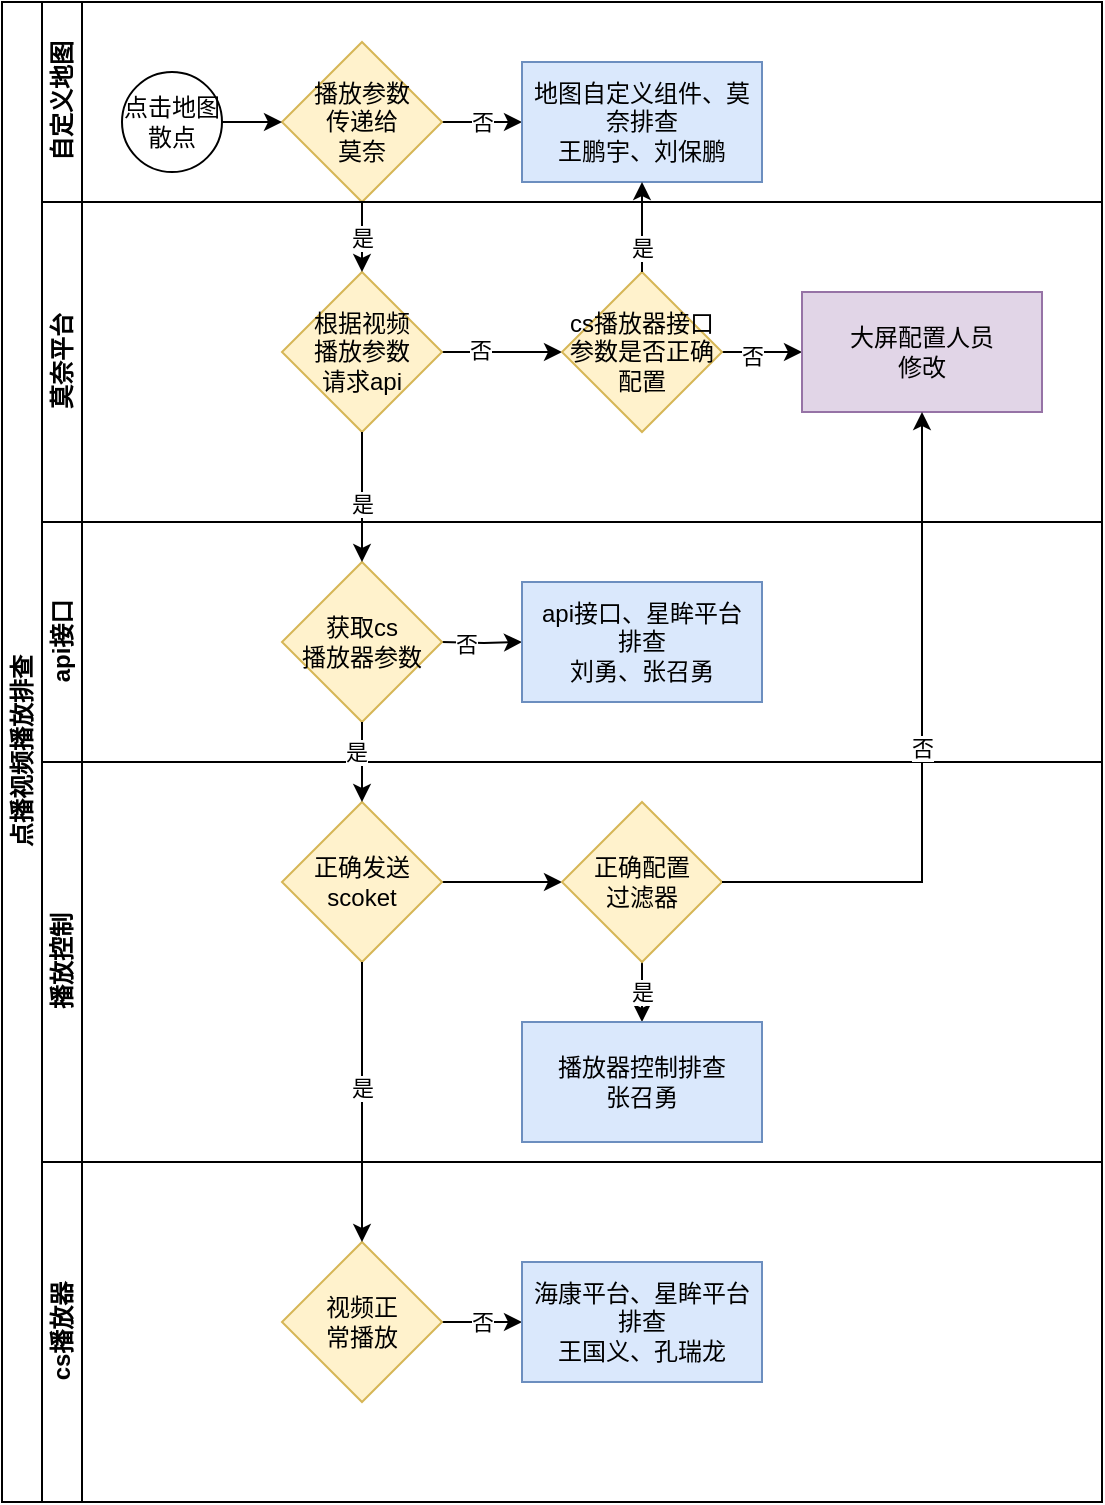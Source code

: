 <mxfile version="15.0.3" type="github">
  <diagram id="prtHgNgQTEPvFCAcTncT" name="Page-1">
    <mxGraphModel dx="1395" dy="864" grid="1" gridSize="10" guides="1" tooltips="1" connect="1" arrows="1" fold="1" page="1" pageScale="1" pageWidth="827" pageHeight="1169" math="0" shadow="0">
      <root>
        <mxCell id="0" />
        <mxCell id="1" parent="0" />
        <mxCell id="dNxyNK7c78bLwvsdeMH5-19" value="点播视频播放排查" style="swimlane;html=1;childLayout=stackLayout;resizeParent=1;resizeParentMax=0;horizontal=0;startSize=20;horizontalStack=0;" parent="1" vertex="1">
          <mxGeometry x="120" y="120" width="550" height="750" as="geometry" />
        </mxCell>
        <mxCell id="dNxyNK7c78bLwvsdeMH5-20" value="自定义地图" style="swimlane;html=1;startSize=20;horizontal=0;" parent="dNxyNK7c78bLwvsdeMH5-19" vertex="1">
          <mxGeometry x="20" width="530" height="100" as="geometry" />
        </mxCell>
        <mxCell id="dNxyNK7c78bLwvsdeMH5-23" value="点击地图散点" style="ellipse;whiteSpace=wrap;html=1;" parent="dNxyNK7c78bLwvsdeMH5-20" vertex="1">
          <mxGeometry x="40" y="35" width="50" height="50" as="geometry" />
        </mxCell>
        <mxCell id="dNxyNK7c78bLwvsdeMH5-33" value="" style="edgeStyle=orthogonalEdgeStyle;rounded=0;orthogonalLoop=1;jettySize=auto;html=1;endArrow=classic;endFill=1;" parent="dNxyNK7c78bLwvsdeMH5-20" edge="1">
          <mxGeometry relative="1" as="geometry">
            <mxPoint x="320" y="60" as="sourcePoint" />
            <mxPoint x="360" y="60" as="targetPoint" />
          </mxGeometry>
        </mxCell>
        <mxCell id="F8IMX9KvCfwSF9t3Y9Og-16" value="否" style="edgeStyle=orthogonalEdgeStyle;rounded=0;orthogonalLoop=1;jettySize=auto;html=1;" edge="1" parent="dNxyNK7c78bLwvsdeMH5-20" source="F8IMX9KvCfwSF9t3Y9Og-14" target="F8IMX9KvCfwSF9t3Y9Og-15">
          <mxGeometry relative="1" as="geometry" />
        </mxCell>
        <mxCell id="F8IMX9KvCfwSF9t3Y9Og-14" value="播放参数&lt;br&gt;传递给&lt;br&gt;莫奈" style="rhombus;whiteSpace=wrap;html=1;fillColor=#fff2cc;strokeColor=#d6b656;" vertex="1" parent="dNxyNK7c78bLwvsdeMH5-20">
          <mxGeometry x="120" y="20" width="80" height="80" as="geometry" />
        </mxCell>
        <mxCell id="dNxyNK7c78bLwvsdeMH5-25" value="" style="edgeStyle=orthogonalEdgeStyle;rounded=0;orthogonalLoop=1;jettySize=auto;html=1;" parent="dNxyNK7c78bLwvsdeMH5-20" source="dNxyNK7c78bLwvsdeMH5-23" target="F8IMX9KvCfwSF9t3Y9Og-14" edge="1">
          <mxGeometry relative="1" as="geometry">
            <mxPoint x="120" y="60" as="targetPoint" />
          </mxGeometry>
        </mxCell>
        <mxCell id="F8IMX9KvCfwSF9t3Y9Og-15" value="地图自定义组件、莫奈排查&lt;br&gt;王鹏宇、刘保鹏&lt;br&gt;" style="whiteSpace=wrap;html=1;fillColor=#dae8fc;strokeColor=#6c8ebf;" vertex="1" parent="dNxyNK7c78bLwvsdeMH5-20">
          <mxGeometry x="240" y="30" width="120" height="60" as="geometry" />
        </mxCell>
        <mxCell id="F8IMX9KvCfwSF9t3Y9Og-1" value="莫奈平台" style="swimlane;html=1;startSize=20;horizontal=0;" vertex="1" parent="dNxyNK7c78bLwvsdeMH5-19">
          <mxGeometry x="20" y="100" width="530" height="160" as="geometry" />
        </mxCell>
        <mxCell id="F8IMX9KvCfwSF9t3Y9Og-2" value="" style="edgeStyle=orthogonalEdgeStyle;rounded=0;orthogonalLoop=1;jettySize=auto;html=1;endArrow=classic;endFill=1;exitX=1;exitY=0.5;exitDx=0;exitDy=0;" edge="1" parent="F8IMX9KvCfwSF9t3Y9Og-1" source="F8IMX9KvCfwSF9t3Y9Og-18" target="F8IMX9KvCfwSF9t3Y9Og-4">
          <mxGeometry relative="1" as="geometry">
            <mxPoint x="200" y="60" as="sourcePoint" />
          </mxGeometry>
        </mxCell>
        <mxCell id="F8IMX9KvCfwSF9t3Y9Og-33" value="否" style="edgeLabel;html=1;align=center;verticalAlign=middle;resizable=0;points=[];" vertex="1" connectable="0" parent="F8IMX9KvCfwSF9t3Y9Og-2">
          <mxGeometry x="-0.389" y="1" relative="1" as="geometry">
            <mxPoint as="offset" />
          </mxGeometry>
        </mxCell>
        <mxCell id="F8IMX9KvCfwSF9t3Y9Og-54" value="" style="edgeStyle=orthogonalEdgeStyle;rounded=0;orthogonalLoop=1;jettySize=auto;html=1;" edge="1" parent="F8IMX9KvCfwSF9t3Y9Og-1" source="F8IMX9KvCfwSF9t3Y9Og-4" target="F8IMX9KvCfwSF9t3Y9Og-53">
          <mxGeometry relative="1" as="geometry" />
        </mxCell>
        <mxCell id="F8IMX9KvCfwSF9t3Y9Og-55" value="否" style="edgeLabel;html=1;align=center;verticalAlign=middle;resizable=0;points=[];" vertex="1" connectable="0" parent="F8IMX9KvCfwSF9t3Y9Og-54">
          <mxGeometry x="-0.244" y="-2" relative="1" as="geometry">
            <mxPoint as="offset" />
          </mxGeometry>
        </mxCell>
        <mxCell id="F8IMX9KvCfwSF9t3Y9Og-4" value="cs播放器接口参数是否正确配置" style="rhombus;whiteSpace=wrap;html=1;fontFamily=Helvetica;fontSize=12;align=center;fillColor=#fff2cc;strokeColor=#d6b656;" vertex="1" parent="F8IMX9KvCfwSF9t3Y9Og-1">
          <mxGeometry x="260" y="35" width="80" height="80" as="geometry" />
        </mxCell>
        <mxCell id="F8IMX9KvCfwSF9t3Y9Og-18" value="根据视频&lt;br&gt;播放参数&lt;br&gt;请求api" style="rhombus;whiteSpace=wrap;html=1;fillColor=#fff2cc;strokeColor=#d6b656;" vertex="1" parent="F8IMX9KvCfwSF9t3Y9Og-1">
          <mxGeometry x="120" y="35" width="80" height="80" as="geometry" />
        </mxCell>
        <mxCell id="F8IMX9KvCfwSF9t3Y9Og-53" value="大屏配置人员&lt;br&gt;修改" style="whiteSpace=wrap;html=1;strokeColor=#9673a6;fillColor=#e1d5e7;" vertex="1" parent="F8IMX9KvCfwSF9t3Y9Og-1">
          <mxGeometry x="380" y="45" width="120" height="60" as="geometry" />
        </mxCell>
        <mxCell id="F8IMX9KvCfwSF9t3Y9Og-9" value="api接口" style="swimlane;html=1;startSize=20;horizontal=0;" vertex="1" parent="dNxyNK7c78bLwvsdeMH5-19">
          <mxGeometry x="20" y="260" width="530" height="120" as="geometry" />
        </mxCell>
        <mxCell id="F8IMX9KvCfwSF9t3Y9Og-10" value="" style="edgeStyle=orthogonalEdgeStyle;rounded=0;orthogonalLoop=1;jettySize=auto;html=1;endArrow=classic;endFill=1;entryX=0;entryY=0.5;entryDx=0;entryDy=0;" edge="1" parent="F8IMX9KvCfwSF9t3Y9Og-9" target="F8IMX9KvCfwSF9t3Y9Og-48">
          <mxGeometry relative="1" as="geometry">
            <mxPoint x="200" y="60" as="sourcePoint" />
            <mxPoint x="260" y="60" as="targetPoint" />
          </mxGeometry>
        </mxCell>
        <mxCell id="F8IMX9KvCfwSF9t3Y9Og-47" value="否" style="edgeLabel;html=1;align=center;verticalAlign=middle;resizable=0;points=[];" vertex="1" connectable="0" parent="F8IMX9KvCfwSF9t3Y9Og-10">
          <mxGeometry x="-0.436" relative="1" as="geometry">
            <mxPoint as="offset" />
          </mxGeometry>
        </mxCell>
        <mxCell id="F8IMX9KvCfwSF9t3Y9Og-25" value="获取cs&lt;br&gt;播放器参数" style="rhombus;whiteSpace=wrap;html=1;fillColor=#fff2cc;strokeColor=#d6b656;" vertex="1" parent="F8IMX9KvCfwSF9t3Y9Og-9">
          <mxGeometry x="120" y="20" width="80" height="80" as="geometry" />
        </mxCell>
        <mxCell id="F8IMX9KvCfwSF9t3Y9Og-48" value="api接口、星眸平台&lt;br&gt;排查&lt;br&gt;刘勇、张召勇" style="whiteSpace=wrap;html=1;strokeColor=#6c8ebf;fillColor=#dae8fc;" vertex="1" parent="F8IMX9KvCfwSF9t3Y9Og-9">
          <mxGeometry x="240" y="30" width="120" height="60" as="geometry" />
        </mxCell>
        <mxCell id="F8IMX9KvCfwSF9t3Y9Og-20" value="播放控制" style="swimlane;html=1;startSize=20;horizontal=0;" vertex="1" parent="dNxyNK7c78bLwvsdeMH5-19">
          <mxGeometry x="20" y="380" width="530" height="200" as="geometry" />
        </mxCell>
        <mxCell id="F8IMX9KvCfwSF9t3Y9Og-21" value="" style="edgeStyle=orthogonalEdgeStyle;rounded=0;orthogonalLoop=1;jettySize=auto;html=1;endArrow=classic;endFill=1;" edge="1" parent="F8IMX9KvCfwSF9t3Y9Og-20">
          <mxGeometry relative="1" as="geometry">
            <mxPoint x="200" y="60" as="sourcePoint" />
            <mxPoint x="260" y="60" as="targetPoint" />
          </mxGeometry>
        </mxCell>
        <mxCell id="F8IMX9KvCfwSF9t3Y9Og-27" value="正确发送scoket" style="rhombus;whiteSpace=wrap;html=1;fillColor=#fff2cc;strokeColor=#d6b656;" vertex="1" parent="F8IMX9KvCfwSF9t3Y9Og-20">
          <mxGeometry x="120" y="20" width="80" height="80" as="geometry" />
        </mxCell>
        <mxCell id="F8IMX9KvCfwSF9t3Y9Og-64" value="是" style="edgeStyle=orthogonalEdgeStyle;rounded=0;orthogonalLoop=1;jettySize=auto;html=1;" edge="1" parent="F8IMX9KvCfwSF9t3Y9Og-20" source="F8IMX9KvCfwSF9t3Y9Og-50" target="F8IMX9KvCfwSF9t3Y9Og-60">
          <mxGeometry relative="1" as="geometry" />
        </mxCell>
        <mxCell id="F8IMX9KvCfwSF9t3Y9Og-50" value="正确配置&lt;br&gt;过滤器" style="rhombus;whiteSpace=wrap;html=1;fillColor=#fff2cc;strokeColor=#d6b656;" vertex="1" parent="F8IMX9KvCfwSF9t3Y9Og-20">
          <mxGeometry x="260" y="20" width="80" height="80" as="geometry" />
        </mxCell>
        <mxCell id="F8IMX9KvCfwSF9t3Y9Og-60" value="播放器控制排查&lt;br&gt;张召勇" style="rounded=0;whiteSpace=wrap;html=1;fillColor=#dae8fc;strokeColor=#6c8ebf;" vertex="1" parent="F8IMX9KvCfwSF9t3Y9Og-20">
          <mxGeometry x="240" y="130" width="120" height="60" as="geometry" />
        </mxCell>
        <mxCell id="dNxyNK7c78bLwvsdeMH5-21" value="cs播放器" style="swimlane;html=1;startSize=20;horizontal=0;" parent="dNxyNK7c78bLwvsdeMH5-19" vertex="1">
          <mxGeometry x="20" y="580" width="530" height="170" as="geometry" />
        </mxCell>
        <mxCell id="F8IMX9KvCfwSF9t3Y9Og-65" value="否" style="edgeStyle=orthogonalEdgeStyle;rounded=0;orthogonalLoop=1;jettySize=auto;html=1;" edge="1" parent="dNxyNK7c78bLwvsdeMH5-21" source="F8IMX9KvCfwSF9t3Y9Og-29" target="F8IMX9KvCfwSF9t3Y9Og-62">
          <mxGeometry relative="1" as="geometry" />
        </mxCell>
        <mxCell id="F8IMX9KvCfwSF9t3Y9Og-29" value="视频正&lt;br&gt;常播放" style="rhombus;whiteSpace=wrap;html=1;fillColor=#fff2cc;strokeColor=#d6b656;" vertex="1" parent="dNxyNK7c78bLwvsdeMH5-21">
          <mxGeometry x="120" y="40" width="80" height="80" as="geometry" />
        </mxCell>
        <mxCell id="F8IMX9KvCfwSF9t3Y9Og-62" value="海康平台、星眸平台排查&lt;br&gt;王国义、孔瑞龙" style="rounded=0;whiteSpace=wrap;html=1;fillColor=#dae8fc;strokeColor=#6c8ebf;" vertex="1" parent="dNxyNK7c78bLwvsdeMH5-21">
          <mxGeometry x="240" y="50" width="120" height="60" as="geometry" />
        </mxCell>
        <mxCell id="F8IMX9KvCfwSF9t3Y9Og-17" value="是" style="edgeStyle=orthogonalEdgeStyle;rounded=0;orthogonalLoop=1;jettySize=auto;html=1;entryX=0.5;entryY=0;entryDx=0;entryDy=0;" edge="1" parent="dNxyNK7c78bLwvsdeMH5-19" source="F8IMX9KvCfwSF9t3Y9Og-14" target="F8IMX9KvCfwSF9t3Y9Og-18">
          <mxGeometry relative="1" as="geometry">
            <mxPoint x="180" y="120" as="targetPoint" />
          </mxGeometry>
        </mxCell>
        <mxCell id="F8IMX9KvCfwSF9t3Y9Og-19" value="" style="edgeStyle=orthogonalEdgeStyle;rounded=0;orthogonalLoop=1;jettySize=auto;html=1;entryX=0.5;entryY=0;entryDx=0;entryDy=0;" edge="1" parent="dNxyNK7c78bLwvsdeMH5-19" source="F8IMX9KvCfwSF9t3Y9Og-18" target="F8IMX9KvCfwSF9t3Y9Og-25">
          <mxGeometry relative="1" as="geometry">
            <mxPoint x="180" y="350" as="targetPoint" />
          </mxGeometry>
        </mxCell>
        <mxCell id="F8IMX9KvCfwSF9t3Y9Og-26" value="是" style="edgeLabel;html=1;align=center;verticalAlign=middle;resizable=0;points=[];" vertex="1" connectable="0" parent="F8IMX9KvCfwSF9t3Y9Og-19">
          <mxGeometry x="0.28" y="1" relative="1" as="geometry">
            <mxPoint x="-1" y="-6" as="offset" />
          </mxGeometry>
        </mxCell>
        <mxCell id="F8IMX9KvCfwSF9t3Y9Og-28" value="" style="edgeStyle=orthogonalEdgeStyle;rounded=0;orthogonalLoop=1;jettySize=auto;html=1;" edge="1" parent="dNxyNK7c78bLwvsdeMH5-19" source="F8IMX9KvCfwSF9t3Y9Og-25" target="F8IMX9KvCfwSF9t3Y9Og-27">
          <mxGeometry relative="1" as="geometry" />
        </mxCell>
        <mxCell id="F8IMX9KvCfwSF9t3Y9Og-31" value="是" style="edgeLabel;html=1;align=center;verticalAlign=middle;resizable=0;points=[];" vertex="1" connectable="0" parent="F8IMX9KvCfwSF9t3Y9Og-28">
          <mxGeometry x="-0.267" y="-3" relative="1" as="geometry">
            <mxPoint as="offset" />
          </mxGeometry>
        </mxCell>
        <mxCell id="F8IMX9KvCfwSF9t3Y9Og-30" value="" style="edgeStyle=orthogonalEdgeStyle;rounded=0;orthogonalLoop=1;jettySize=auto;html=1;" edge="1" parent="dNxyNK7c78bLwvsdeMH5-19" source="F8IMX9KvCfwSF9t3Y9Og-27" target="F8IMX9KvCfwSF9t3Y9Og-29">
          <mxGeometry relative="1" as="geometry" />
        </mxCell>
        <mxCell id="F8IMX9KvCfwSF9t3Y9Og-32" value="是" style="edgeLabel;html=1;align=center;verticalAlign=middle;resizable=0;points=[];" vertex="1" connectable="0" parent="F8IMX9KvCfwSF9t3Y9Og-30">
          <mxGeometry x="-0.1" relative="1" as="geometry">
            <mxPoint as="offset" />
          </mxGeometry>
        </mxCell>
        <mxCell id="F8IMX9KvCfwSF9t3Y9Og-51" value="" style="edgeStyle=orthogonalEdgeStyle;rounded=0;orthogonalLoop=1;jettySize=auto;html=1;" edge="1" parent="dNxyNK7c78bLwvsdeMH5-19" source="F8IMX9KvCfwSF9t3Y9Og-4" target="F8IMX9KvCfwSF9t3Y9Og-15">
          <mxGeometry relative="1" as="geometry" />
        </mxCell>
        <mxCell id="F8IMX9KvCfwSF9t3Y9Og-52" value="是" style="edgeLabel;html=1;align=center;verticalAlign=middle;resizable=0;points=[];" vertex="1" connectable="0" parent="F8IMX9KvCfwSF9t3Y9Og-51">
          <mxGeometry x="-0.453" relative="1" as="geometry">
            <mxPoint as="offset" />
          </mxGeometry>
        </mxCell>
        <mxCell id="F8IMX9KvCfwSF9t3Y9Og-56" value="否" style="edgeStyle=orthogonalEdgeStyle;rounded=0;orthogonalLoop=1;jettySize=auto;html=1;" edge="1" parent="dNxyNK7c78bLwvsdeMH5-19" source="F8IMX9KvCfwSF9t3Y9Og-50" target="F8IMX9KvCfwSF9t3Y9Og-53">
          <mxGeometry relative="1" as="geometry" />
        </mxCell>
      </root>
    </mxGraphModel>
  </diagram>
</mxfile>
